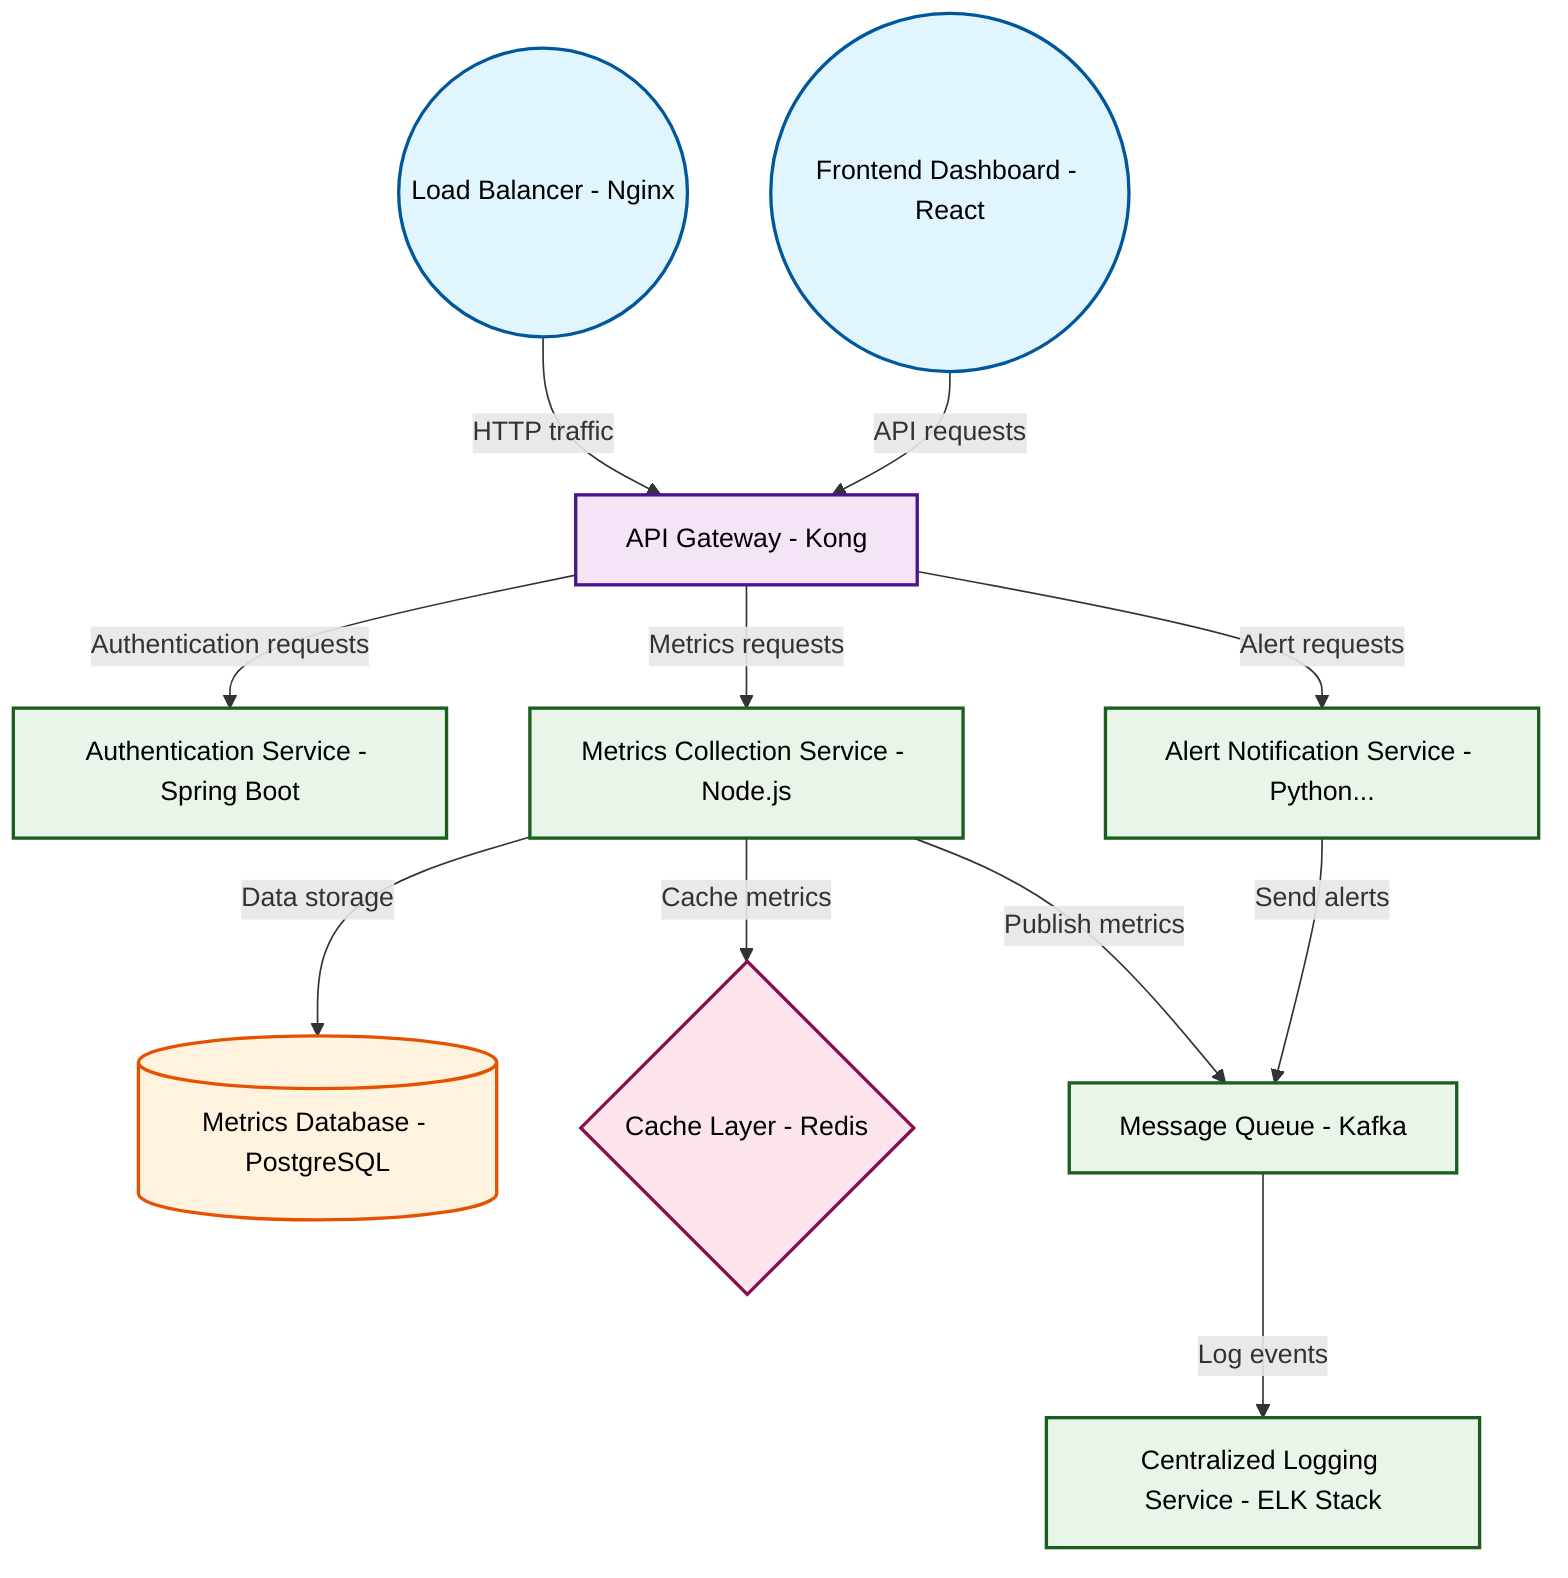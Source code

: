 graph TB

    %% Professional Software Architecture Styling
    classDef userInterface fill:#e1f5fe,stroke:#01579b,stroke-width:2px,color:#000
    classDef apiLayer fill:#f3e5f5,stroke:#4a148c,stroke-width:2px,color:#000
    classDef service fill:#e8f5e8,stroke:#1b5e20,stroke-width:2px,color:#000
    classDef database fill:#fff3e0,stroke:#e65100,stroke-width:2px,color:#000
    classDef cache fill:#fce4ec,stroke:#880e4f,stroke-width:2px,color:#000
    classDef external fill:#f1f8e9,stroke:#33691e,stroke-width:2px,color:#000

    lb1((Load Balancer - Nginx))
    api_gateway[API Gateway - Kong]
    auth_service[Authentication Service - Spring Boot]
    metrics_service[Metrics Collection Service - Node.js]
    alert_service[Alert Notification Service - Python...]
    frontend((Frontend Dashboard - React))
    database[(Metrics Database - PostgreSQL)]
    cache{Cache Layer - Redis}
    message_queue[Message Queue - Kafka]
    logging_service[Centralized Logging Service - ELK Stack]

    lb1 -->|HTTP traffic| api_gateway
    api_gateway -->|Authentication requests| auth_service
    api_gateway -->|Metrics requests| metrics_service
    api_gateway -->|Alert requests| alert_service
    metrics_service -->|Data storage| database
    metrics_service -->|Cache metrics| cache
    metrics_service -->|Publish metrics| message_queue
    alert_service -->|Send alerts| message_queue
    message_queue -->|Log events| logging_service
    frontend -->|API requests| api_gateway

    class lb1 userInterface
    class api_gateway apiLayer
    class auth_service service
    class metrics_service service
    class alert_service service
    class frontend userInterface
    class database database
    class cache cache
    class message_queue service
    class logging_service service